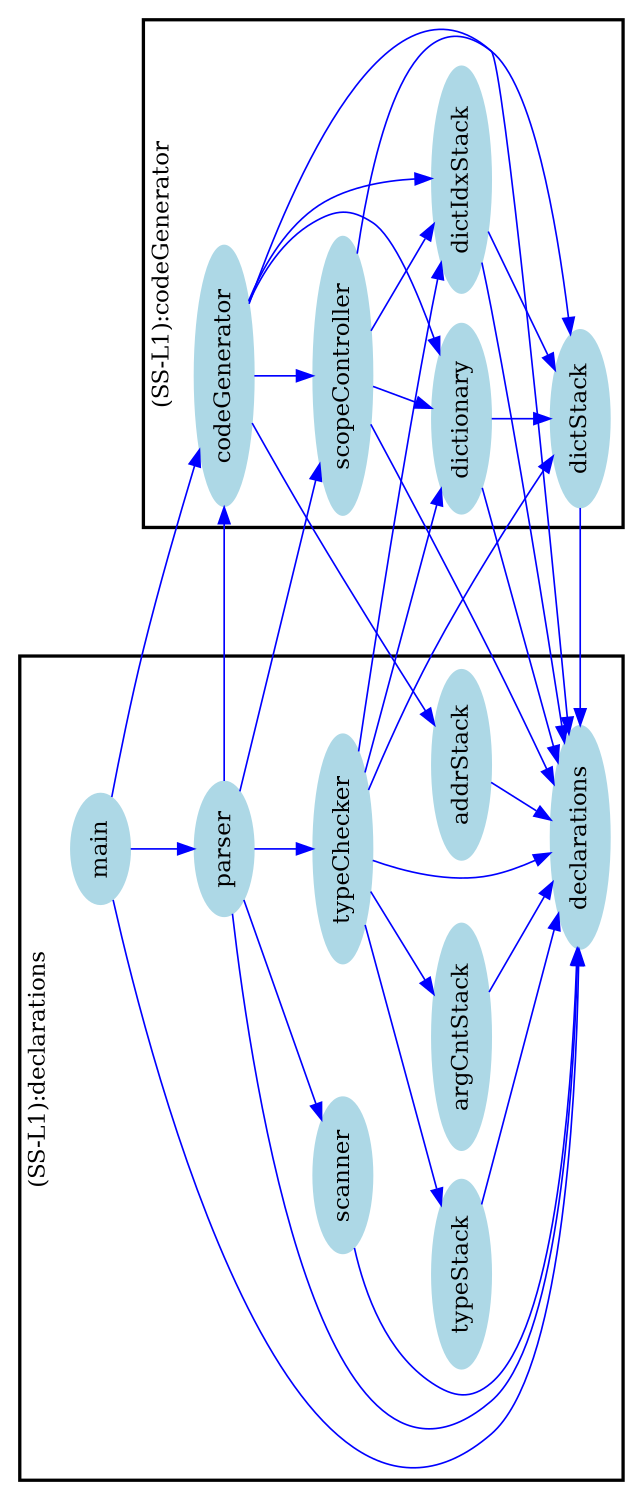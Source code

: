 /* ------------------------------------------------------------ */
/* created with bunch v3 */
/* Objective Function value = 1.0*/
/* ------------------------------------------------------------ */

digraph G {
size= "10,10";
rotate = 90;
subgraph cluster0 {
label = "(SS-L1):declarations";
color = black;
style = bold;

"main"[label="main",shape=ellipse,color=lightblue,fontcolor=black,style=filled];
"scanner"[label="scanner",shape=ellipse,color=lightblue,fontcolor=black,style=filled];
"parser"[label="parser",shape=ellipse,color=lightblue,fontcolor=black,style=filled];
"typeStack"[label="typeStack",shape=ellipse,color=lightblue,fontcolor=black,style=filled];
"typeChecker"[label="typeChecker",shape=ellipse,color=lightblue,fontcolor=black,style=filled];
"argCntStack"[label="argCntStack",shape=ellipse,color=lightblue,fontcolor=black,style=filled];
"addrStack"[label="addrStack",shape=ellipse,color=lightblue,fontcolor=black,style=filled];
"declarations"[label="declarations",shape=ellipse,color=lightblue,fontcolor=black,style=filled];
}
subgraph cluster1 {
label = "(SS-L1):codeGenerator";
color = black;
style = bold;

"dictIdxStack"[label="dictIdxStack",shape=ellipse,color=lightblue,fontcolor=black,style=filled];
"codeGenerator"[label="codeGenerator",shape=ellipse,color=lightblue,fontcolor=black,style=filled];
"dictionary"[label="dictionary",shape=ellipse,color=lightblue,fontcolor=black,style=filled];
"scopeController"[label="scopeController",shape=ellipse,color=lightblue,fontcolor=black,style=filled];
"dictStack"[label="dictStack",shape=ellipse,color=lightblue,fontcolor=black,style=filled];
}
"parser" -> "scopeController" [color=blue,font=6];
"parser" -> "scanner" [color=blue,font=6];
"parser" -> "codeGenerator" [color=blue,font=6];
"parser" -> "typeChecker" [color=blue,font=6];
"parser" -> "declarations" [color=blue,font=6];
"codeGenerator" -> "scopeController" [color=blue,font=6];
"codeGenerator" -> "dictIdxStack" [color=blue,font=6];
"codeGenerator" -> "addrStack" [color=blue,font=6];
"codeGenerator" -> "declarations" [color=blue,font=6];
"codeGenerator" -> "dictionary" [color=blue,font=6];
"dictStack" -> "declarations" [color=blue,font=6];
"dictIdxStack" -> "declarations" [color=blue,font=6];
"dictIdxStack" -> "dictStack" [color=blue,font=6];
"scanner" -> "declarations" [color=blue,font=6];
"main" -> "codeGenerator" [color=blue,font=6];
"main" -> "declarations" [color=blue,font=6];
"main" -> "parser" [color=blue,font=6];
"typeChecker" -> "typeStack" [color=blue,font=6];
"typeChecker" -> "dictIdxStack" [color=blue,font=6];
"typeChecker" -> "argCntStack" [color=blue,font=6];
"typeChecker" -> "declarations" [color=blue,font=6];
"typeChecker" -> "dictStack" [color=blue,font=6];
"typeChecker" -> "dictionary" [color=blue,font=6];
"scopeController" -> "dictIdxStack" [color=blue,font=6];
"scopeController" -> "declarations" [color=blue,font=6];
"scopeController" -> "dictStack" [color=blue,font=6];
"scopeController" -> "dictionary" [color=blue,font=6];
"typeStack" -> "declarations" [color=blue,font=6];
"addrStack" -> "declarations" [color=blue,font=6];
"dictionary" -> "declarations" [color=blue,font=6];
"dictionary" -> "dictStack" [color=blue,font=6];
"argCntStack" -> "declarations" [color=blue,font=6];
}
